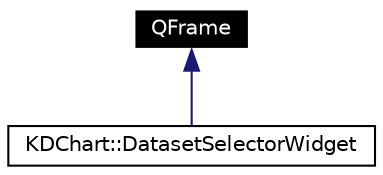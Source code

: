 digraph G
{
  edge [fontname="Helvetica",fontsize=10,labelfontname="Helvetica",labelfontsize=10];
  node [fontname="Helvetica",fontsize=10,shape=record];
  Node44 [label="QFrame",height=0.2,width=0.4,color="white", fillcolor="black", style="filled" fontcolor="white"];
  Node44 -> Node45 [dir=back,color="midnightblue",fontsize=10,style="solid",fontname="Helvetica"];
  Node45 [label="KDChart::DatasetSelectorWidget",height=0.2,width=0.4,color="black",URL="$class_k_d_chart_1_1_dataset_selector_widget.html"];
}
